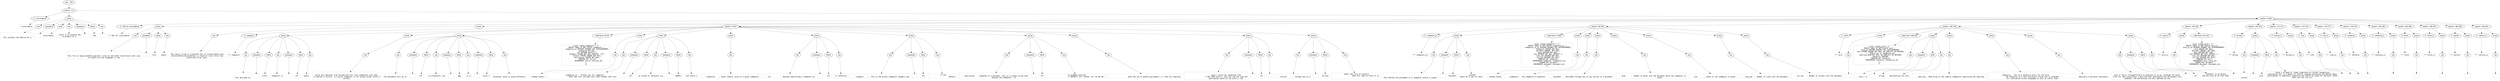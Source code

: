 digraph lpegNode {

node [fontname=Helvetica]
edge [style=dashed]

doc_0 [label="doc - 191"]


doc_0 -> { section_1}
{rank=same; section_1}

section_1 [label="section: 1-5"]


// END RANK doc_0

section_1 -> { header_2 prose_3 section_4}
{rank=same; header_2 prose_3 section_4}

header_2 [label="1 : Concordance"]

prose_3 [label="prose"]

section_4 [label="section: 6-189"]


// END RANK section_1

header_2 -> leaf_5
leaf_5  [color=Gray,shape=rectangle,fontname=Inconsolata,label="* Concordance"]
// END RANK header_2

prose_3 -> { raw_6 prespace_7 bold_8 raw_9 prespace_10 literal_11 raw_12}
{rank=same; raw_6 prespace_7 bold_8 raw_9 prespace_10 literal_11 raw_12}

raw_6 [label="raw"]

prespace_7 [label="prespace"]

bold_8 [label="bold"]

raw_9 [label="raw"]

prespace_10 [label="prespace"]

literal_11 [label="literal"]

raw_12 [label="raw"]


// END RANK prose_3

raw_6 -> leaf_13
leaf_13  [color=Gray,shape=rectangle,fontname=Inconsolata,label="

  This contains the SQLite for a"]
// END RANK raw_6

prespace_7 -> leaf_14
leaf_14  [color=Gray,shape=rectangle,fontname=Inconsolata,label=" "]
// END RANK prespace_7

bold_8 -> leaf_15
leaf_15  [color=Gray,shape=rectangle,fontname=Inconsolata,label="concordance"]
// END RANK bold_8

raw_9 -> leaf_16
leaf_16  [color=Gray,shape=rectangle,fontname=Inconsolata,label=", which is in essence the
co-product of a"]
// END RANK raw_9

prespace_10 -> leaf_17
leaf_17  [color=Gray,shape=rectangle,fontname=Inconsolata,label=" "]
// END RANK prespace_10

literal_11 -> leaf_18
leaf_18  [color=Gray,shape=rectangle,fontname=Inconsolata,label="Doc"]
// END RANK literal_11

raw_12 -> leaf_19
leaf_19  [color=Gray,shape=rectangle,fontname=Inconsolata,label=".
"]
// END RANK raw_12

section_4 -> { header_20 prose_21 prose_22 section_23 section_24 section_25 section_26 section_27 section_28 section_29 section_30 section_31 section_32 section_33 section_34 section_35 section_36}
{rank=same; header_20 prose_21 prose_22 section_23 section_24 section_25 section_26 section_27 section_28 section_29 section_30 section_31 section_32 section_33 section_34 section_35 section_36}

header_20 [label="2 : SQL for concordance"]

prose_21 [label="prose"]

prose_22 [label="prose"]

section_23 [label="section: 15-67"]

section_24 [label="section: 68-105"]

section_25 [label="section: 106-139"]

section_26 [label="section: 140-162"]

section_27 [label="section: 163-170"]

section_28 [label="section: 171-173"]

section_29 [label="section: 174-175"]

section_30 [label="section: 176-177"]

section_31 [label="section: 178-179"]

section_32 [label="section: 180-182"]

section_33 [label="section: 183-185"]

section_34 [label="section: 186-187"]

section_35 [label="section: 188-189"]

section_36 [label="section: 190-191"]


// END RANK section_4

header_20 -> leaf_37
leaf_37  [color=Gray,shape=rectangle,fontname=Inconsolata,label="** SQL for concordance"]
// END RANK header_20

prose_21 -> { raw_38 prespace_39 literal_40 raw_41}
{rank=same; raw_38 prespace_39 literal_40 raw_41}

raw_38 [label="raw"]

prespace_39 [label="prespace"]

literal_40 [label="literal"]

raw_41 [label="raw"]


// END RANK prose_21

raw_38 -> leaf_42
leaf_42  [color=Gray,shape=rectangle,fontname=Inconsolata,label="

This file is being handled specially since we lack both transclusion and a way
to handle non-Lua languages in the"]
// END RANK raw_38

prespace_39 -> leaf_43
leaf_43  [color=Gray,shape=rectangle,fontname=Inconsolata,label=" "]
// END RANK prespace_39

literal_40 -> leaf_44
leaf_44  [color=Gray,shape=rectangle,fontname=Inconsolata,label="knit"]
// END RANK literal_40

raw_41 -> leaf_45
leaf_45  [color=Gray,shape=rectangle,fontname=Inconsolata,label=" phase.
"]
// END RANK raw_41

prose_22 -> { raw_46}
{rank=same; raw_46}

raw_46 [label="raw"]


// END RANK prose_22

raw_46 -> leaf_47
leaf_47  [color=Gray,shape=rectangle,fontname=Inconsolata,label="
The luajit script to translate this to [[concordance.orb]
[@concordance/concordance]] is found at [[sql-strip.lua]
[@/etc/sql-strip.lua]].
"]
// END RANK raw_46

section_23 -> { header_48 prose_49 prose_50 prose_51 codeblock_52 prose_53 prose_54 prose_55 prose_56 prose_57 prose_58 prose_59 prose_60 prose_61}
{rank=same; header_48 prose_49 prose_50 prose_51 codeblock_52 prose_53 prose_54 prose_55 prose_56 prose_57 prose_58 prose_59 prose_60 prose_61}

header_48 [label="3 : codepoint"]

prose_49 [label="prose"]

prose_50 [label="prose"]

prose_51 [label="prose"]

codeblock_52 [label="code block 26-39"]

prose_53 [label="prose"]

prose_54 [label="prose"]

prose_55 [label="prose"]

prose_56 [label="prose"]

prose_57 [label="prose"]

prose_58 [label="prose"]

prose_59 [label="prose"]

prose_60 [label="prose"]

prose_61 [label="prose"]


// END RANK section_23

header_48 -> leaf_62
leaf_62  [color=Gray,shape=rectangle,fontname=Inconsolata,label="*** codepoint"]
// END RANK header_48

prose_49 -> { raw_63 prespace_64 literal_65 raw_66 prespace_67 literal_68 raw_69}
{rank=same; raw_63 prespace_64 literal_65 raw_66 prespace_67 literal_68 raw_69}

raw_63 [label="raw"]

prespace_64 [label="prespace"]

literal_65 [label="literal"]

raw_66 [label="raw"]

prespace_67 [label="prespace"]

literal_68 [label="literal"]

raw_69 [label="raw"]


// END RANK prose_49

raw_63 -> leaf_70
leaf_70  [color=Gray,shape=rectangle,fontname=Inconsolata,label="

This decribes an"]
// END RANK raw_63

prespace_64 -> leaf_71
leaf_71  [color=Gray,shape=rectangle,fontname=Inconsolata,label=" "]
// END RANK prespace_64

literal_65 -> leaf_72
leaf_72  [color=Gray,shape=rectangle,fontname=Inconsolata,label="ortho"]
// END RANK literal_65

raw_66 -> leaf_73
leaf_73  [color=Gray,shape=rectangle,fontname=Inconsolata,label=" codepoint in"]
// END RANK raw_66

prespace_67 -> leaf_74
leaf_74  [color=Gray,shape=rectangle,fontname=Inconsolata,label=" "]
// END RANK prespace_67

literal_68 -> leaf_75
leaf_75  [color=Gray,shape=rectangle,fontname=Inconsolata,label="utf"]
// END RANK literal_68

raw_69 -> leaf_76
leaf_76  [color=Gray,shape=rectangle,fontname=Inconsolata,label=" space.
"]
// END RANK raw_69

prose_50 -> { raw_77}
{rank=same; raw_77}

raw_77 [label="raw"]


// END RANK prose_50

raw_77 -> leaf_78
leaf_78  [color=Gray,shape=rectangle,fontname=Inconsolata,label="
Since this descends from Unicode and will stay compatible with that,
it defines a version, so a given codepoint is not unique except within a
version.
"]
// END RANK raw_77

prose_51 -> { raw_79 prespace_80 literal_81 raw_82 prespace_83 literal_84 raw_85 prespace_86 literal_87 raw_88}
{rank=same; raw_79 prespace_80 literal_81 raw_82 prespace_83 literal_84 raw_85 prespace_86 literal_87 raw_88}

raw_79 [label="raw"]

prespace_80 [label="prespace"]

literal_81 [label="literal"]

raw_82 [label="raw"]

prespace_83 [label="prespace"]

literal_84 [label="literal"]

raw_85 [label="raw"]

prespace_86 [label="prespace"]

literal_87 [label="literal"]

raw_88 [label="raw"]


// END RANK prose_51

raw_79 -> leaf_89
leaf_89  [color=Gray,shape=rectangle,fontname=Inconsolata,label="
Orb documents will be in"]
// END RANK raw_79

prespace_80 -> leaf_90
leaf_90  [color=Gray,shape=rectangle,fontname=Inconsolata,label=" "]
// END RANK prespace_80

literal_81 -> leaf_91
leaf_91  [color=Gray,shape=rectangle,fontname=Inconsolata,label="utf"]
// END RANK literal_81

raw_82 -> leaf_92
leaf_92  [color=Gray,shape=rectangle,fontname=Inconsolata,label=", no exceptions, but"]
// END RANK raw_82

prespace_83 -> leaf_93
leaf_93  [color=Gray,shape=rectangle,fontname=Inconsolata,label=" "]
// END RANK prespace_83

literal_84 -> leaf_94
leaf_94  [color=Gray,shape=rectangle,fontname=Inconsolata,label="ggg"]
// END RANK literal_84

raw_85 -> leaf_95
leaf_95  [color=Gray,shape=rectangle,fontname=Inconsolata,label=" is in"]
// END RANK raw_85

prespace_86 -> leaf_96
leaf_96  [color=Gray,shape=rectangle,fontname=Inconsolata,label=" "]
// END RANK prespace_86

literal_87 -> leaf_97
leaf_97  [color=Gray,shape=rectangle,fontname=Inconsolata,label="Latin-1"]
// END RANK literal_87

raw_88 -> leaf_98
leaf_98  [color=Gray,shape=rectangle,fontname=Inconsolata,label="
encoding, which is quite different.
"]
// END RANK raw_88

codeblock_52 -> leaf_99
leaf_99  [color=Gray,shape=rectangle,fontname=Inconsolata,label="local create_codepoint = [[
CREATE TABLE IF NOT EXISTS codepoint (
   codepoint_id INTEGER PRIMARY KEY AUTOINCREMENT,
   codevalue NOT NULL,
   utf INTEGER default 1,
   category STRING NOT NULL DEFAULT 'utf',
   version STRING UNIQUE NOT NULL,
   destription STRING NOT NULL,
   FOREIGN KEY version
      REFERENCES versin (version_ID)
);
]]"]
// END RANK codeblock_52

prose_53 -> { raw_100}
{rank=same; raw_100}

raw_100 [label="raw"]


// END RANK prose_53

raw_100 -> leaf_101
leaf_101  [color=Gray,shape=rectangle,fontname=Inconsolata,label="
- Schema fields :
"]
// END RANK raw_100

prose_54 -> { raw_102 prespace_103 literal_104 raw_105 prespace_106 literal_107 raw_108}
{rank=same; raw_102 prespace_103 literal_104 raw_105 prespace_106 literal_107 raw_108}

raw_102 [label="raw"]

prespace_103 [label="prespace"]

literal_104 [label="literal"]

raw_105 [label="raw"]

prespace_106 [label="prespace"]

literal_107 [label="literal"]

raw_108 [label="raw"]


// END RANK prose_54

raw_102 -> leaf_109
leaf_109  [color=Gray,shape=rectangle,fontname=Inconsolata,label="
   - codepoint_id :  Primary key for codepoint.
                     Note that this includes more code schemes than just
                    "]
// END RANK raw_102

prespace_103 -> leaf_110
leaf_110  [color=Gray,shape=rectangle,fontname=Inconsolata,label=" "]
// END RANK prespace_103

literal_104 -> leaf_111
leaf_111  [color=Gray,shape=rectangle,fontname=Inconsolata,label="utf"]
// END RANK literal_104

raw_105 -> leaf_112
leaf_112  [color=Gray,shape=rectangle,fontname=Inconsolata,label=", we intend to represent e.g."]
// END RANK raw_105

prespace_106 -> leaf_113
leaf_113  [color=Gray,shape=rectangle,fontname=Inconsolata,label=" "]
// END RANK prespace_106

literal_107 -> leaf_114
leaf_114  [color=Gray,shape=rectangle,fontname=Inconsolata,label="EBCDIC"]
// END RANK literal_107

raw_108 -> leaf_115
leaf_115  [color=Gray,shape=rectangle,fontname=Inconsolata,label=" and =Latin-1.
"]
// END RANK raw_108

prose_55 -> { raw_116}
{rank=same; raw_116}

raw_116 [label="raw"]


// END RANK prose_55

raw_116 -> leaf_117
leaf_117  [color=Gray,shape=rectangle,fontname=Inconsolata,label="
   - codevalue    :  Exact numeric value of a given codepoint.
"]
// END RANK raw_116

prose_56 -> { raw_118 prespace_119 literal_120 raw_121}
{rank=same; raw_118 prespace_119 literal_120 raw_121}

raw_118 [label="raw"]

prespace_119 [label="prespace"]

literal_120 [label="literal"]

raw_121 [label="raw"]


// END RANK prose_56

raw_118 -> leaf_122
leaf_122  [color=Gray,shape=rectangle,fontname=Inconsolata,label="
   - utf          :  Boolean identifying a codepoint as"]
// END RANK raw_118

prespace_119 -> leaf_123
leaf_123  [color=Gray,shape=rectangle,fontname=Inconsolata,label=" "]
// END RANK prespace_119

literal_120 -> leaf_124
leaf_124  [color=Gray,shape=rectangle,fontname=Inconsolata,label="utf"]
// END RANK literal_120

raw_121 -> leaf_125
leaf_125  [color=Gray,shape=rectangle,fontname=Inconsolata,label=" or otherwise.
"]
// END RANK raw_121

prose_57 -> { raw_126 prespace_127 literal_128 raw_129}
{rank=same; raw_126 prespace_127 literal_128 raw_129}

raw_126 [label="raw"]

prespace_127 [label="prespace"]

literal_128 [label="literal"]

raw_129 [label="raw"]


// END RANK prose_57

raw_126 -> leaf_130
leaf_130  [color=Gray,shape=rectangle,fontname=Inconsolata,label="
   - category     :  This is the actual codepoint category and"]
// END RANK raw_126

prespace_127 -> leaf_131
leaf_131  [color=Gray,shape=rectangle,fontname=Inconsolata,label=" "]
// END RANK prespace_127

literal_128 -> leaf_132
leaf_132  [color=Gray,shape=rectangle,fontname=Inconsolata,label="utf"]
// END RANK literal_128

raw_129 -> leaf_133
leaf_133  [color=Gray,shape=rectangle,fontname=Inconsolata,label=" is the
                     default.
"]
// END RANK raw_129

prose_58 -> { raw_134 prespace_135 literal_136 raw_137}
{rank=same; raw_134 prespace_135 literal_136 raw_137}

raw_134 [label="raw"]

prespace_135 [label="prespace"]

literal_136 [label="literal"]

raw_137 [label="raw"]


// END RANK prose_58

raw_134 -> leaf_138
leaf_138  [color=Gray,shape=rectangle,fontname=Inconsolata,label="
   - description  :  Somewhat of a misnomer, this is a unique string that
                     defines the codepoint.  In"]
// END RANK raw_134

prespace_135 -> leaf_139
leaf_139  [color=Gray,shape=rectangle,fontname=Inconsolata,label=" "]
// END RANK prespace_135

literal_136 -> leaf_140
leaf_140  [color=Gray,shape=rectangle,fontname=Inconsolata,label="utf"]
// END RANK literal_136

raw_137 -> leaf_141
leaf_141  [color=Gray,shape=rectangle,fontname=Inconsolata,label=" an example would be
                     «∞ INFINITY utf: U+221E, utf: E2 88 9E».
"]
// END RANK raw_137

prose_59 -> { raw_142}
{rank=same; raw_142}

raw_142 [label="raw"]


// END RANK prose_59

raw_142 -> leaf_143
leaf_143  [color=Gray,shape=rectangle,fontname=Inconsolata,label="
                     Note the use of double guillemets: «», they are required.
"]
// END RANK raw_142

prose_60 -> { raw_144 prespace_145 literal_146 raw_147}
{rank=same; raw_144 prespace_145 literal_146 raw_147}

raw_144 [label="raw"]

prespace_145 [label="prespace"]

literal_146 [label="literal"]

raw_147 [label="raw"]


// END RANK prose_60

raw_144 -> leaf_148
leaf_148  [color=Gray,shape=rectangle,fontname=Inconsolata,label="
                     Latin-1 would say something like
                     «¬ NOT SIGN Latin-1: etc» but the not sign and
                     description would all be Latin-1, not"]
// END RANK raw_144

prespace_145 -> leaf_149
leaf_149  [color=Gray,shape=rectangle,fontname=Inconsolata,label=" "]
// END RANK prespace_145

literal_146 -> leaf_150
leaf_150  [color=Gray,shape=rectangle,fontname=Inconsolata,label="utf"]
// END RANK literal_146

raw_147 -> leaf_151
leaf_151  [color=Gray,shape=rectangle,fontname=Inconsolata,label=".
"]
// END RANK raw_147

prose_61 -> { raw_152 prespace_153 literal_154 raw_155}
{rank=same; raw_152 prespace_153 literal_154 raw_155}

raw_152 [label="raw"]

prespace_153 [label="prespace"]

literal_154 [label="literal"]

raw_155 [label="raw"]


// END RANK prose_61

raw_152 -> leaf_156
leaf_156  [color=Gray,shape=rectangle,fontname=Inconsolata,label="
   - version      :  Foreign key to a"]
// END RANK raw_152

prespace_153 -> leaf_157
leaf_157  [color=Gray,shape=rectangle,fontname=Inconsolata,label=" "]
// END RANK prespace_153

literal_154 -> leaf_158
leaf_158  [color=Gray,shape=rectangle,fontname=Inconsolata,label="version"]
// END RANK literal_154

raw_155 -> leaf_159
leaf_159  [color=Gray,shape=rectangle,fontname=Inconsolata,label=" table. Not sure we actually
                     need this come to think of it.

"]
// END RANK raw_155

section_24 -> { header_160 prose_161 codeblock_162 prose_163 prose_164 prose_165 prose_166 prose_167 prose_168 prose_169}
{rank=same; header_160 prose_161 codeblock_162 prose_163 prose_164 prose_165 prose_166 prose_167 prose_168 prose_169}

header_160 [label="3 : codepoint_in"]

prose_161 [label="prose"]

codeblock_162 [label="code block 73-88"]

prose_163 [label="prose"]

prose_164 [label="prose"]

prose_165 [label="prose"]

prose_166 [label="prose"]

prose_167 [label="prose"]

prose_168 [label="prose"]

prose_169 [label="prose"]


// END RANK section_24

header_160 -> leaf_170
leaf_170  [color=Gray,shape=rectangle,fontname=Inconsolata,label="*** codepoint_in"]
// END RANK header_160

prose_161 -> { raw_171 prespace_172 literal_173 raw_174}
{rank=same; raw_171 prespace_172 literal_173 raw_174}

raw_171 [label="raw"]

prespace_172 [label="prespace"]

literal_173 [label="literal"]

raw_174 [label="raw"]


// END RANK prose_161

raw_171 -> leaf_175
leaf_175  [color=Gray,shape=rectangle,fontname=Inconsolata,label="

This defines the placement of a codepoint within a single"]
// END RANK raw_171

prespace_172 -> leaf_176
leaf_176  [color=Gray,shape=rectangle,fontname=Inconsolata,label=" "]
// END RANK prespace_172

literal_173 -> leaf_177
leaf_177  [color=Gray,shape=rectangle,fontname=Inconsolata,label="document"]
// END RANK literal_173

raw_174 -> leaf_178
leaf_178  [color=Gray,shape=rectangle,fontname=Inconsolata,label=", another
table we'll get to later.
"]
// END RANK raw_174

codeblock_162 -> leaf_179
leaf_179  [color=Gray,shape=rectangle,fontname=Inconsolata,label="local create_codepoint = [[
CREATE TABLE IF NOT EXISTS codepoint_in (
   codepoint_in_id INTEGER PRIMARY KEY AUTOINCREMENT,
   codepoint UNIQUE NOT NULL,
   document UNIQUE, NOT NULL,
   disp INTEGER NOT NULL,
   wid INTEGER NOT NULL DEFAULT 1,
   line_num INTEGER NOT NULL,
   col_num INTEGER NOT NULL,
   FOREIGN KEY codepoint
      REFERENCES codepoint (codepoint_id),
   FOREGN KEY document
      REFERENCES document (document_id),
]]"]
// END RANK codeblock_162

prose_163 -> { raw_180}
{rank=same; raw_180}

raw_180 [label="raw"]


// END RANK prose_163

raw_180 -> leaf_181
leaf_181  [color=Gray,shape=rectangle,fontname=Inconsolata,label="
- Schema fields
"]
// END RANK raw_180

prose_164 -> { raw_182}
{rank=same; raw_182}

raw_182 [label="raw"]


// END RANK prose_164

raw_182 -> leaf_183
leaf_183  [color=Gray,shape=rectangle,fontname=Inconsolata,label="
   - codepoint :  The codepoint in question
"]
// END RANK raw_182

prose_165 -> { raw_184}
{rank=same; raw_184}

raw_184 [label="raw"]


// END RANK prose_165

raw_184 -> leaf_185
leaf_185  [color=Gray,shape=rectangle,fontname=Inconsolata,label="
   - document  :  Doccument foreign key to one version of a document.
"]
// END RANK raw_184

prose_166 -> { raw_186}
{rank=same; raw_186}

raw_186 [label="raw"]


// END RANK prose_166

raw_186 -> leaf_187
leaf_187  [color=Gray,shape=rectangle,fontname=Inconsolata,label="
   - disp      :  Number of bytes into the document where the codepoint is
                  found.
"]
// END RANK raw_186

prose_167 -> { raw_188}
{rank=same; raw_188}

raw_188 [label="raw"]


// END RANK prose_167

raw_188 -> leaf_189
leaf_189  [color=Gray,shape=rectangle,fontname=Inconsolata,label="
   - wid       :  Width of the codepoint in bytes.
"]
// END RANK raw_188

prose_168 -> { raw_190}
{rank=same; raw_190}

raw_190 [label="raw"]


// END RANK prose_168

raw_190 -> leaf_191
leaf_191  [color=Gray,shape=rectangle,fontname=Inconsolata,label="
   - line_num  :  Number of lines into the document.
"]
// END RANK raw_190

prose_169 -> { raw_192}
{rank=same; raw_192}

raw_192 [label="raw"]


// END RANK prose_169

raw_192 -> leaf_193
leaf_193  [color=Gray,shape=rectangle,fontname=Inconsolata,label="
   - col_num   :  Number of columns into the document.

"]
// END RANK raw_192

section_25 -> { header_194 prose_195 codeblock_196 prose_197 prose_198 prose_199 prose_200 prose_201}
{rank=same; header_194 prose_195 codeblock_196 prose_197 prose_198 prose_199 prose_200 prose_201}

header_194 [label="3 : word"]

prose_195 [label="prose"]

codeblock_196 [label="code block 108-120"]

prose_197 [label="prose"]

prose_198 [label="prose"]

prose_199 [label="prose"]

prose_200 [label="prose"]

prose_201 [label="prose"]


// END RANK section_25

header_194 -> leaf_202
leaf_202  [color=Gray,shape=rectangle,fontname=Inconsolata,label="*** word"]
// END RANK header_194

prose_195 -> { raw_203}
{rank=same; raw_203}

raw_203 [label="raw"]


// END RANK prose_195

raw_203 -> leaf_204
leaf_204  [color=Gray,shape=rectangle,fontname=Inconsolata,label="
"]
// END RANK raw_203

codeblock_196 -> leaf_205
leaf_205  [color=Gray,shape=rectangle,fontname=Inconsolata,label="local create_word = [[
CREATE TABLE IF NOT EXISTS word (
   word_id INTEGER PRIMARY KEY AUTOINCREMENT,
   word STRING UNIQUE NOT NULL ON CONFLICT DO NOTHING,
   -- JSON array of codepoint_ids
   spelling BLOB NOT NULL ON CONFLICT DO NOTHING,
   thesaurus INTEGER,
   FOREIGN KEY thesaurus
      REFERENCES thesaurus (thesaurus_id)
);
]]"]
// END RANK codeblock_196

prose_197 -> { raw_206 prespace_207 bold_208 raw_209}
{rank=same; raw_206 prespace_207 bold_208 raw_209}

raw_206 [label="raw"]

prespace_207 [label="prespace"]

bold_208 [label="bold"]

raw_209 [label="raw"]


// END RANK prose_197

raw_206 -> leaf_210
leaf_210  [color=Gray,shape=rectangle,fontname=Inconsolata,label="
   - word : A"]
// END RANK raw_206

prespace_207 -> leaf_211
leaf_211  [color=Gray,shape=rectangle,fontname=Inconsolata,label=" "]
// END RANK prespace_207

bold_208 -> leaf_212
leaf_212  [color=Gray,shape=rectangle,fontname=Inconsolata,label="string"]
// END RANK bold_208

raw_209 -> leaf_213
leaf_213  [color=Gray,shape=rectangle,fontname=Inconsolata,label=" representing the word.
"]
// END RANK raw_209

prose_198 -> { raw_214}
{rank=same; raw_214}

raw_214 [label="raw"]


// END RANK prose_198

raw_214 -> leaf_215
leaf_215  [color=Gray,shape=rectangle,fontname=Inconsolata,label="
   - spelling : JSON array of the numeric codepoints specifying the spelling.
"]
// END RANK raw_214

prose_199 -> { raw_216}
{rank=same; raw_216}

raw_216 [label="raw"]


// END RANK prose_199

raw_216 -> leaf_217
leaf_217  [color=Gray,shape=rectangle,fontname=Inconsolata,label="
   - thesaurus :  Key to a thesaurus entry for the word.
                  The thesaurus will have dictionary fields and is intended
                  for translation across languages as well as within them
"]
// END RANK raw_216

prose_200 -> { raw_218}
{rank=same; raw_218}

raw_218 [label="raw"]


// END RANK prose_200

raw_218 -> leaf_219
leaf_219  [color=Gray,shape=rectangle,fontname=Inconsolata,label="
                  Basically a personal wiktionary.
"]
// END RANK raw_218

prose_201 -> { raw_220 prespace_221 literal_222 raw_223}
{rank=same; raw_220 prespace_221 literal_222 raw_223}

raw_220 [label="raw"]

prespace_221 [label="prespace"]

literal_222 [label="literal"]

raw_223 [label="raw"]


// END RANK prose_201

raw_220 -> leaf_224
leaf_224  [color=Gray,shape=rectangle,fontname=Inconsolata,label="
word is fairly straightforward to populate as we go, although the exact
rules for what constitutes a word and what punctuation and whitespace vary
somewhat, the differences are well defined by the"]
// END RANK raw_220

prespace_221 -> leaf_225
leaf_225  [color=Gray,shape=rectangle,fontname=Inconsolata,label=" "]
// END RANK prespace_221

literal_222 -> leaf_226
leaf_226  [color=Gray,shape=rectangle,fontname=Inconsolata,label="utf"]
// END RANK literal_222

raw_223 -> leaf_227
leaf_227  [color=Gray,shape=rectangle,fontname=Inconsolata,label=" standard, wo we merely
 aad new ones as we find them.

"]
// END RANK raw_223

section_26 -> { header_228 prose_229 codeblock_230}
{rank=same; header_228 prose_229 codeblock_230}

header_228 [label="3 : word_in"]

prose_229 [label="prose"]

codeblock_230 [label="code block 142-157"]


// END RANK section_26

header_228 -> leaf_231
leaf_231  [color=Gray,shape=rectangle,fontname=Inconsolata,label="*** word_in"]
// END RANK header_228

prose_229 -> { raw_232}
{rank=same; raw_232}

raw_232 [label="raw"]


// END RANK prose_229

raw_232 -> leaf_233
leaf_233  [color=Gray,shape=rectangle,fontname=Inconsolata,label="
"]
// END RANK raw_232

codeblock_230 -> leaf_234
leaf_234  [color=Gray,shape=rectangle,fontname=Inconsolata,label="local create_word = [[
CREATE TABLE IF NOT EXISTS word_in (
   word_in_id INTEGER PRIMARY KEY AUTOINCREMENT,
   word UNIQUE NOT NULL,
   document UNIQUE, NOT NULL,
   disp INTEGER NOT NULL,
   wid INTEGER NOT NULL DEFAULT 1,
   line_num INTEGER NOT NULL,
   col_num INTEGER NOT NULL,
   FOREIGN KEY word
      REFERENCES word (word_id),
   FOREGN KEY document
      REFERENCES document (document_id),
]]"]
// END RANK codeblock_230

section_27 -> { header_235 prose_236}
{rank=same; header_235 prose_236}

header_235 [label="3 : phrase"]

prose_236 [label="prose"]


// END RANK section_27

header_235 -> leaf_237
leaf_237  [color=Gray,shape=rectangle,fontname=Inconsolata,label="*** phrase"]
// END RANK header_235

prose_236 -> { raw_238 prespace_239 literal_240 raw_241}
{rank=same; raw_238 prespace_239 literal_240 raw_241}

raw_238 [label="raw"]

prespace_239 [label="prespace"]

literal_240 [label="literal"]

raw_241 [label="raw"]


// END RANK prose_236

raw_238 -> leaf_242
leaf_242  [color=Gray,shape=rectangle,fontname=Inconsolata,label="

Unlike"]
// END RANK raw_238

prespace_239 -> leaf_243
leaf_243  [color=Gray,shape=rectangle,fontname=Inconsolata,label=" "]
// END RANK prespace_239

literal_240 -> leaf_244
leaf_244  [color=Gray,shape=rectangle,fontname=Inconsolata,label="word"]
// END RANK literal_240

raw_241 -> leaf_245
leaf_245  [color=Gray,shape=rectangle,fontname=Inconsolata,label=" there's no good or linear algorithm for phrase recognition,
populating this is a matter of natural languag processing and making these
concordances is moderately expensive and should be saved for editions rather
than just any orb run.

"]
// END RANK raw_241

section_28 -> { header_246 prose_247}
{rank=same; header_246 prose_247}

header_246 [label="3 : phrase_in"]

prose_247 [label="prose"]


// END RANK section_28

header_246 -> leaf_248
leaf_248  [color=Gray,shape=rectangle,fontname=Inconsolata,label="*** phrase_in"]
// END RANK header_246

prose_247 -> { raw_249}
{rank=same; raw_249}

raw_249 [label="raw"]


// END RANK prose_247

raw_249 -> leaf_250
leaf_250  [color=Gray,shape=rectangle,fontname=Inconsolata,label="

"]
// END RANK raw_249

section_29 -> { header_251 prose_252}
{rank=same; header_251 prose_252}

header_251 [label="3 : line"]

prose_252 [label="prose"]


// END RANK section_29

header_251 -> leaf_253
leaf_253  [color=Gray,shape=rectangle,fontname=Inconsolata,label="*** line"]
// END RANK header_251

prose_252 -> { raw_254}
{rank=same; raw_254}

raw_254 [label="raw"]


// END RANK prose_252

raw_254 -> leaf_255
leaf_255  [color=Gray,shape=rectangle,fontname=Inconsolata,label="
"]
// END RANK raw_254

section_30 -> { header_256 prose_257}
{rank=same; header_256 prose_257}

header_256 [label="3 : line_in"]

prose_257 [label="prose"]


// END RANK section_30

header_256 -> leaf_258
leaf_258  [color=Gray,shape=rectangle,fontname=Inconsolata,label="*** line_in"]
// END RANK header_256

prose_257 -> { raw_259}
{rank=same; raw_259}

raw_259 [label="raw"]


// END RANK prose_257

raw_259 -> leaf_260
leaf_260  [color=Gray,shape=rectangle,fontname=Inconsolata,label="
"]
// END RANK raw_259

section_31 -> { header_261 prose_262}
{rank=same; header_261 prose_262}

header_261 [label="3 : sentence"]

prose_262 [label="prose"]


// END RANK section_31

header_261 -> leaf_263
leaf_263  [color=Gray,shape=rectangle,fontname=Inconsolata,label="*** sentence"]
// END RANK header_261

prose_262 -> { raw_264}
{rank=same; raw_264}

raw_264 [label="raw"]


// END RANK prose_262

raw_264 -> leaf_265
leaf_265  [color=Gray,shape=rectangle,fontname=Inconsolata,label="
"]
// END RANK raw_264

section_32 -> { header_266 prose_267}
{rank=same; header_266 prose_267}

header_266 [label="3 : sentence_in"]

prose_267 [label="prose"]


// END RANK section_32

header_266 -> leaf_268
leaf_268  [color=Gray,shape=rectangle,fontname=Inconsolata,label="*** sentence_in"]
// END RANK header_266

prose_267 -> { raw_269}
{rank=same; raw_269}

raw_269 [label="raw"]


// END RANK prose_267

raw_269 -> leaf_270
leaf_270  [color=Gray,shape=rectangle,fontname=Inconsolata,label="

"]
// END RANK raw_269

section_33 -> { header_271 prose_272}
{rank=same; header_271 prose_272}

header_271 [label="3 : block"]

prose_272 [label="prose"]


// END RANK section_33

header_271 -> leaf_273
leaf_273  [color=Gray,shape=rectangle,fontname=Inconsolata,label="*** block"]
// END RANK header_271

prose_272 -> { raw_274}
{rank=same; raw_274}

raw_274 [label="raw"]


// END RANK prose_272

raw_274 -> leaf_275
leaf_275  [color=Gray,shape=rectangle,fontname=Inconsolata,label="

"]
// END RANK raw_274

section_34 -> { header_276 prose_277}
{rank=same; header_276 prose_277}

header_276 [label="3 : block_in"]

prose_277 [label="prose"]


// END RANK section_34

header_276 -> leaf_278
leaf_278  [color=Gray,shape=rectangle,fontname=Inconsolata,label="*** block_in"]
// END RANK header_276

prose_277 -> { raw_279}
{rank=same; raw_279}

raw_279 [label="raw"]


// END RANK prose_277

raw_279 -> leaf_280
leaf_280  [color=Gray,shape=rectangle,fontname=Inconsolata,label="
"]
// END RANK raw_279

section_35 -> { header_281 prose_282}
{rank=same; header_281 prose_282}

header_281 [label="3 : section"]

prose_282 [label="prose"]


// END RANK section_35

header_281 -> leaf_283
leaf_283  [color=Gray,shape=rectangle,fontname=Inconsolata,label="*** section"]
// END RANK header_281

prose_282 -> { raw_284}
{rank=same; raw_284}

raw_284 [label="raw"]


// END RANK prose_282

raw_284 -> leaf_285
leaf_285  [color=Gray,shape=rectangle,fontname=Inconsolata,label="
"]
// END RANK raw_284

section_36 -> { header_286 prose_287}
{rank=same; header_286 prose_287}

header_286 [label="3 : section_in"]

prose_287 [label="prose"]


// END RANK section_36

header_286 -> leaf_288
leaf_288  [color=Gray,shape=rectangle,fontname=Inconsolata,label="*** section_in"]
// END RANK header_286

prose_287 -> { raw_289}
{rank=same; raw_289}

raw_289 [label="raw"]


// END RANK prose_287

raw_289 -> leaf_290
leaf_290  [color=Gray,shape=rectangle,fontname=Inconsolata,label="
"]
// END RANK raw_289


}
